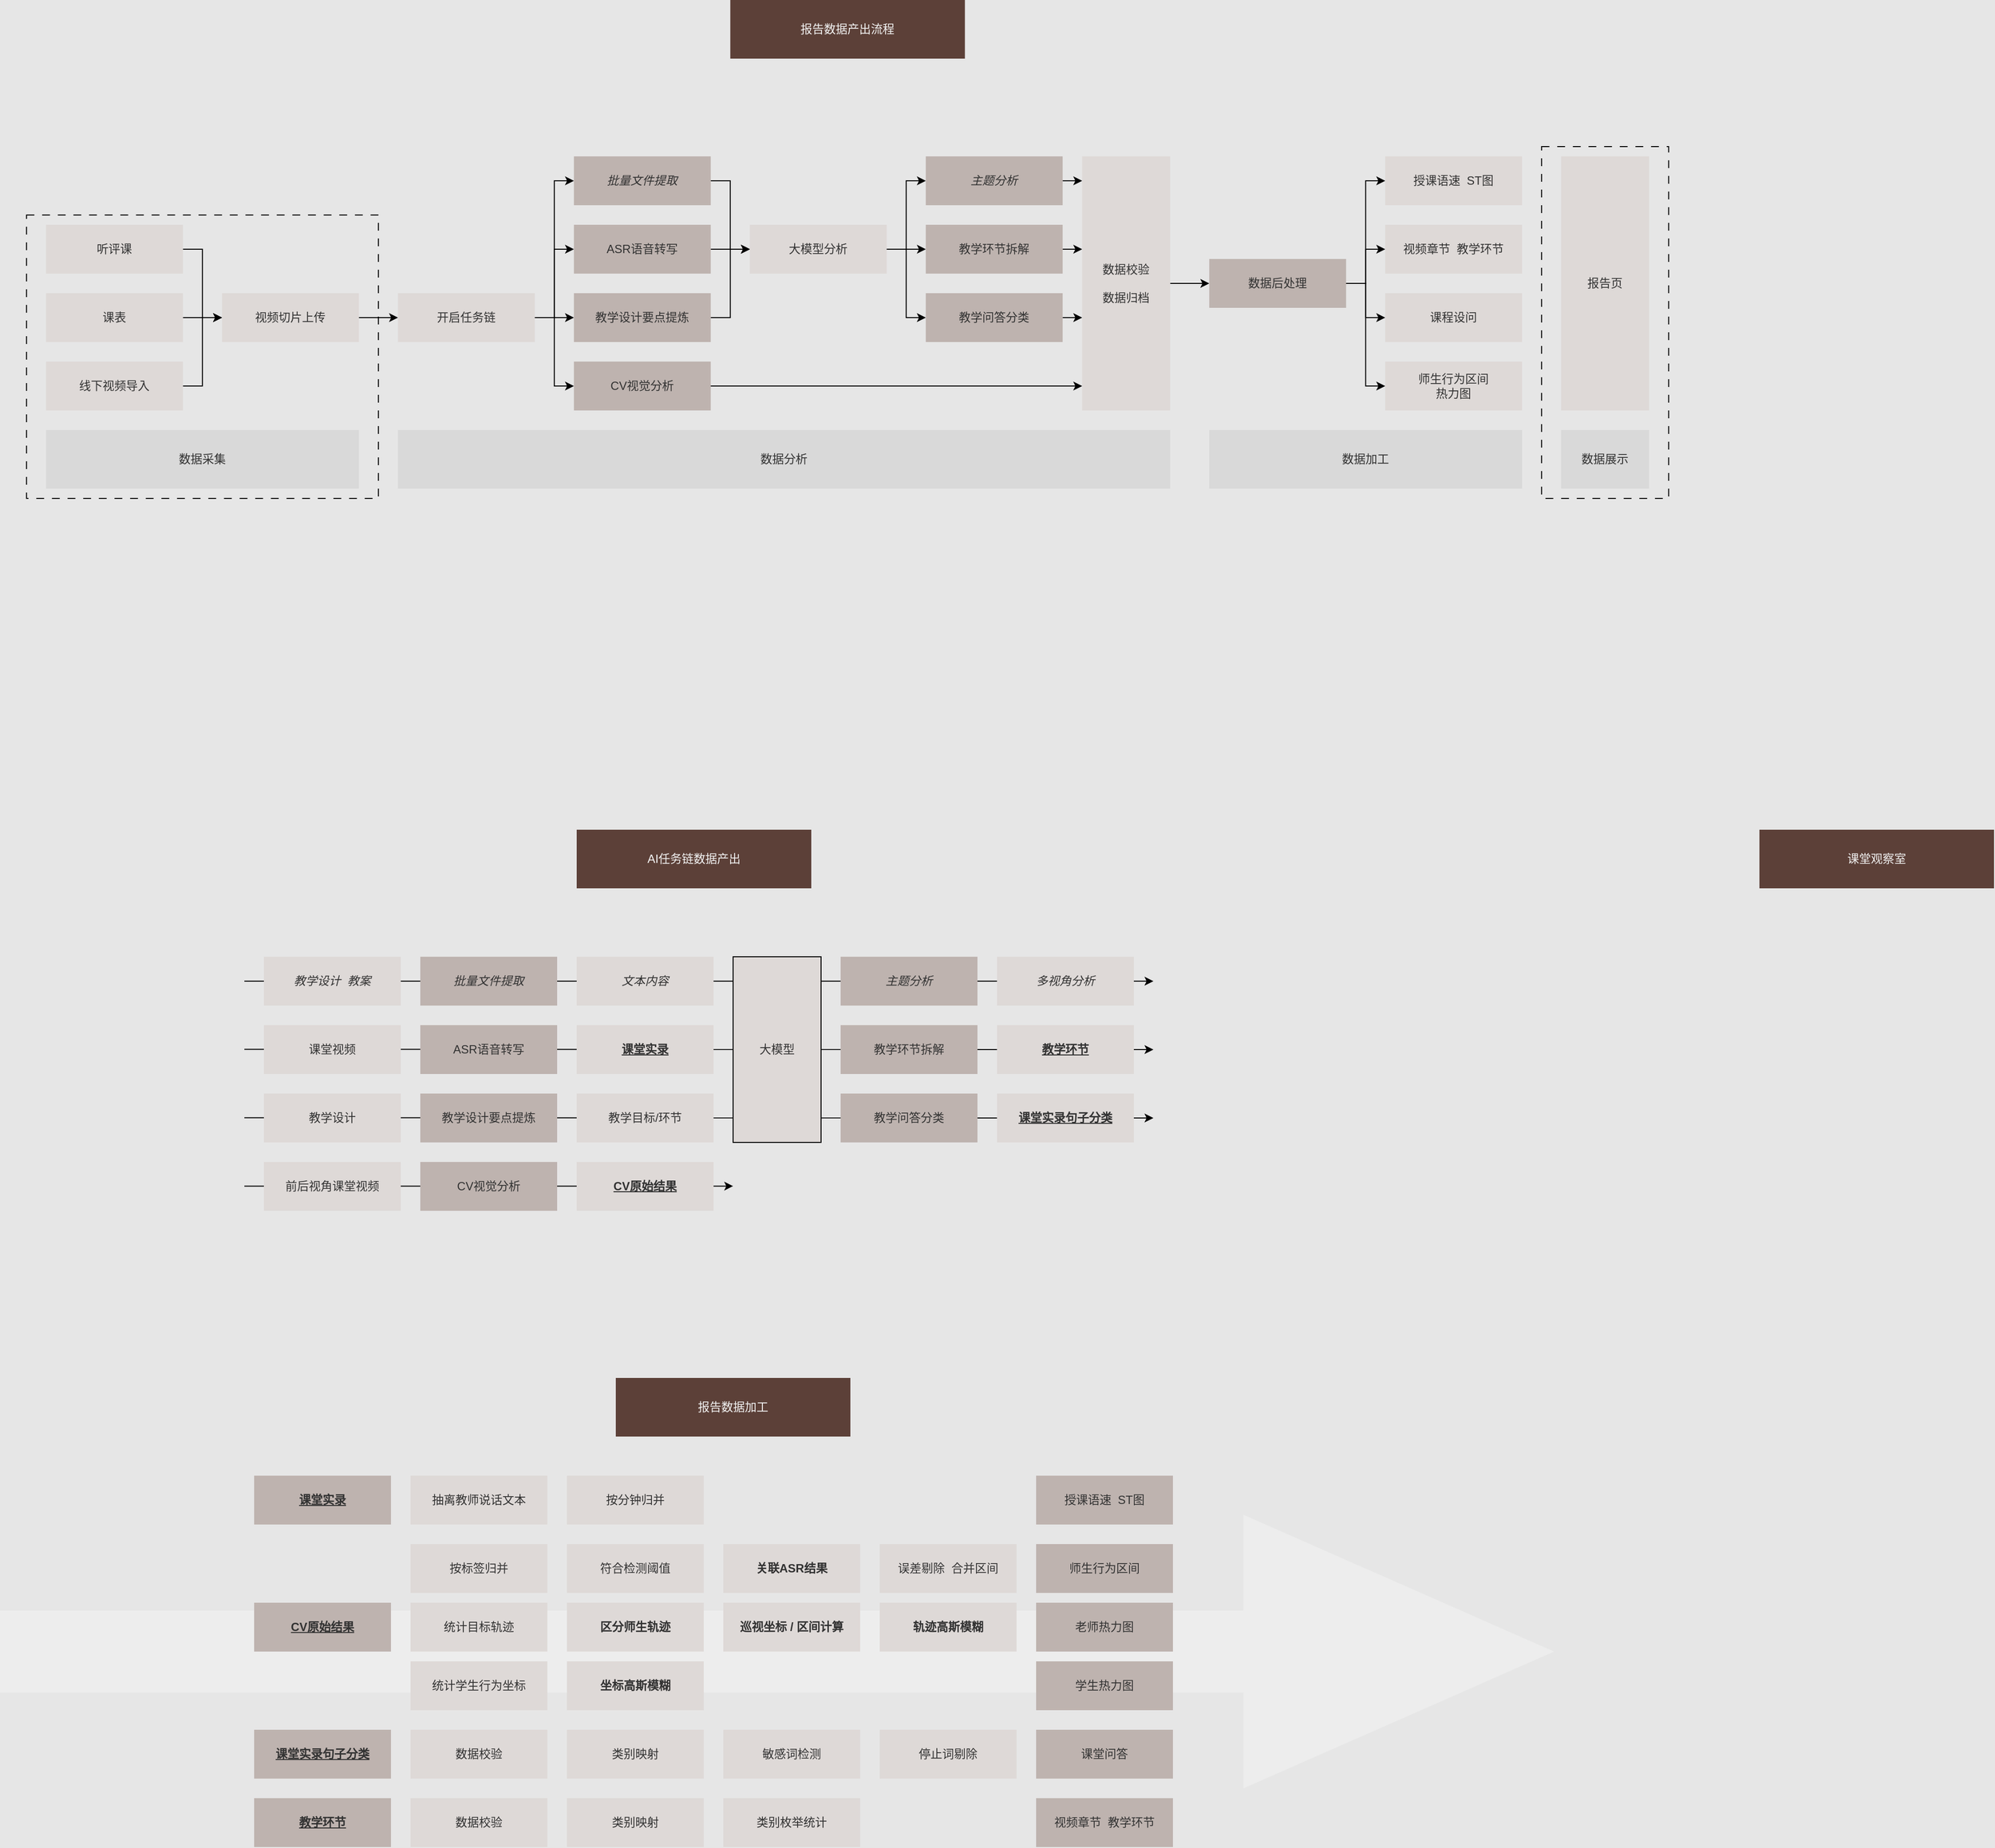 <mxfile version="26.0.6">
  <diagram name="第 1 页" id="ebeUFto6fMN5XXxg8IfA">
    <mxGraphModel dx="1884" dy="1758" grid="0" gridSize="10" guides="1" tooltips="1" connect="1" arrows="1" fold="1" page="0" pageScale="1" pageWidth="827" pageHeight="1169" background="#E6E6E6" math="0" shadow="0">
      <root>
        <mxCell id="0" />
        <mxCell id="1" parent="0" />
        <mxCell id="XC2Z82CuPK0ErsjAf5O9-196" value="" style="shape=singleArrow;whiteSpace=wrap;html=1;strokeColor=none;fillColor=#F2F2F2;opacity=60;" parent="1" vertex="1">
          <mxGeometry x="70" y="1480" width="1590" height="280" as="geometry" />
        </mxCell>
        <mxCell id="XC2Z82CuPK0ErsjAf5O9-141" value="" style="endArrow=classic;html=1;rounded=0;" parent="1" edge="1">
          <mxGeometry width="50" height="50" relative="1" as="geometry">
            <mxPoint x="320" y="1073.7" as="sourcePoint" />
            <mxPoint x="1250" y="1074" as="targetPoint" />
          </mxGeometry>
        </mxCell>
        <mxCell id="XC2Z82CuPK0ErsjAf5O9-140" value="" style="endArrow=classic;html=1;rounded=0;" parent="1" edge="1">
          <mxGeometry width="50" height="50" relative="1" as="geometry">
            <mxPoint x="320" y="1003.7" as="sourcePoint" />
            <mxPoint x="1250" y="1004" as="targetPoint" />
          </mxGeometry>
        </mxCell>
        <mxCell id="XC2Z82CuPK0ErsjAf5O9-142" value="" style="endArrow=classic;html=1;rounded=0;" parent="1" edge="1">
          <mxGeometry width="50" height="50" relative="1" as="geometry">
            <mxPoint x="320" y="1143.7" as="sourcePoint" />
            <mxPoint x="820" y="1143.7" as="targetPoint" />
          </mxGeometry>
        </mxCell>
        <mxCell id="XC2Z82CuPK0ErsjAf5O9-138" value="" style="endArrow=classic;html=1;rounded=0;strokeColor=default;startSize=6;" parent="1" edge="1">
          <mxGeometry width="50" height="50" relative="1" as="geometry">
            <mxPoint x="320" y="934" as="sourcePoint" />
            <mxPoint x="1250" y="934" as="targetPoint" />
          </mxGeometry>
        </mxCell>
        <mxCell id="XC2Z82CuPK0ErsjAf5O9-12" value="" style="whiteSpace=wrap;html=1;fillColor=none;dashed=1;dashPattern=8 8;" parent="1" vertex="1">
          <mxGeometry x="97.14" y="150" width="360" height="290" as="geometry" />
        </mxCell>
        <mxCell id="XC2Z82CuPK0ErsjAf5O9-2" value="报告数据产出流程" style="rounded=0;whiteSpace=wrap;html=1;fillColor=#5C4038;gradientColor=none;fontColor=#F2F2F2;strokeColor=none;" parent="1" vertex="1">
          <mxGeometry x="817.15" y="-70" width="240" height="60" as="geometry" />
        </mxCell>
        <mxCell id="XC2Z82CuPK0ErsjAf5O9-3" value="数据采集" style="whiteSpace=wrap;html=1;strokeColor=none;fillColor=#D9D9D9;fontColor=#323232;" parent="1" vertex="1">
          <mxGeometry x="117.14" y="370" width="320" height="60" as="geometry" />
        </mxCell>
        <mxCell id="XC2Z82CuPK0ErsjAf5O9-9" style="edgeStyle=orthogonalEdgeStyle;rounded=0;orthogonalLoop=1;jettySize=auto;html=1;entryX=0;entryY=0.5;entryDx=0;entryDy=0;" parent="1" source="XC2Z82CuPK0ErsjAf5O9-4" target="XC2Z82CuPK0ErsjAf5O9-8" edge="1">
          <mxGeometry relative="1" as="geometry" />
        </mxCell>
        <mxCell id="XC2Z82CuPK0ErsjAf5O9-4" value="听评课" style="whiteSpace=wrap;html=1;strokeColor=none;fillColor=#DED9D7;fontColor=#323232;" parent="1" vertex="1">
          <mxGeometry x="117.14" y="160" width="140" height="50" as="geometry" />
        </mxCell>
        <mxCell id="XC2Z82CuPK0ErsjAf5O9-5" value="CV视觉分析" style="whiteSpace=wrap;html=1;strokeColor=none;fillColor=#BEB3AF;fontColor=#323232;" parent="1" vertex="1">
          <mxGeometry x="657.14" y="300" width="140" height="50" as="geometry" />
        </mxCell>
        <mxCell id="XC2Z82CuPK0ErsjAf5O9-10" style="edgeStyle=orthogonalEdgeStyle;rounded=0;orthogonalLoop=1;jettySize=auto;html=1;entryX=0;entryY=0.5;entryDx=0;entryDy=0;" parent="1" source="XC2Z82CuPK0ErsjAf5O9-6" target="XC2Z82CuPK0ErsjAf5O9-8" edge="1">
          <mxGeometry relative="1" as="geometry" />
        </mxCell>
        <mxCell id="XC2Z82CuPK0ErsjAf5O9-6" value="课表" style="whiteSpace=wrap;html=1;strokeColor=none;fillColor=#DED9D7;fontColor=#323232;" parent="1" vertex="1">
          <mxGeometry x="117.14" y="230" width="140" height="50" as="geometry" />
        </mxCell>
        <mxCell id="XC2Z82CuPK0ErsjAf5O9-11" style="edgeStyle=orthogonalEdgeStyle;rounded=0;orthogonalLoop=1;jettySize=auto;html=1;entryX=0;entryY=0.5;entryDx=0;entryDy=0;" parent="1" source="XC2Z82CuPK0ErsjAf5O9-7" target="XC2Z82CuPK0ErsjAf5O9-8" edge="1">
          <mxGeometry relative="1" as="geometry" />
        </mxCell>
        <mxCell id="XC2Z82CuPK0ErsjAf5O9-7" value="线下视频导入" style="whiteSpace=wrap;html=1;strokeColor=none;fillColor=#DED9D7;fontColor=#323232;" parent="1" vertex="1">
          <mxGeometry x="117.14" y="300" width="140" height="50" as="geometry" />
        </mxCell>
        <mxCell id="XC2Z82CuPK0ErsjAf5O9-18" style="edgeStyle=orthogonalEdgeStyle;rounded=0;orthogonalLoop=1;jettySize=auto;html=1;entryX=0;entryY=0.5;entryDx=0;entryDy=0;" parent="1" source="XC2Z82CuPK0ErsjAf5O9-8" target="XC2Z82CuPK0ErsjAf5O9-14" edge="1">
          <mxGeometry relative="1" as="geometry" />
        </mxCell>
        <mxCell id="XC2Z82CuPK0ErsjAf5O9-8" value="视频切片上传" style="whiteSpace=wrap;html=1;strokeColor=none;fillColor=#DED9D7;fontColor=#323232;" parent="1" vertex="1">
          <mxGeometry x="297.14" y="230" width="140" height="50" as="geometry" />
        </mxCell>
        <mxCell id="XC2Z82CuPK0ErsjAf5O9-13" value="数据分析" style="whiteSpace=wrap;html=1;strokeColor=none;fillColor=#D9D9D9;fontColor=#323232;" parent="1" vertex="1">
          <mxGeometry x="477.14" y="370" width="790" height="60" as="geometry" />
        </mxCell>
        <mxCell id="XC2Z82CuPK0ErsjAf5O9-19" style="edgeStyle=orthogonalEdgeStyle;rounded=0;orthogonalLoop=1;jettySize=auto;html=1;entryX=0;entryY=0.5;entryDx=0;entryDy=0;" parent="1" source="XC2Z82CuPK0ErsjAf5O9-14" target="XC2Z82CuPK0ErsjAf5O9-16" edge="1">
          <mxGeometry relative="1" as="geometry" />
        </mxCell>
        <mxCell id="XC2Z82CuPK0ErsjAf5O9-20" style="edgeStyle=orthogonalEdgeStyle;rounded=0;orthogonalLoop=1;jettySize=auto;html=1;entryX=0;entryY=0.5;entryDx=0;entryDy=0;" parent="1" source="XC2Z82CuPK0ErsjAf5O9-14" target="XC2Z82CuPK0ErsjAf5O9-15" edge="1">
          <mxGeometry relative="1" as="geometry" />
        </mxCell>
        <mxCell id="XC2Z82CuPK0ErsjAf5O9-21" style="edgeStyle=orthogonalEdgeStyle;rounded=0;orthogonalLoop=1;jettySize=auto;html=1;entryX=0;entryY=0.5;entryDx=0;entryDy=0;" parent="1" source="XC2Z82CuPK0ErsjAf5O9-14" target="XC2Z82CuPK0ErsjAf5O9-5" edge="1">
          <mxGeometry relative="1" as="geometry" />
        </mxCell>
        <mxCell id="XC2Z82CuPK0ErsjAf5O9-22" style="edgeStyle=orthogonalEdgeStyle;rounded=0;orthogonalLoop=1;jettySize=auto;html=1;entryX=0;entryY=0.5;entryDx=0;entryDy=0;" parent="1" source="XC2Z82CuPK0ErsjAf5O9-14" target="XC2Z82CuPK0ErsjAf5O9-17" edge="1">
          <mxGeometry relative="1" as="geometry" />
        </mxCell>
        <mxCell id="XC2Z82CuPK0ErsjAf5O9-14" value="开启任务链" style="whiteSpace=wrap;html=1;strokeColor=none;fillColor=#DED9D7;fontColor=#323232;" parent="1" vertex="1">
          <mxGeometry x="477.14" y="230" width="140" height="50" as="geometry" />
        </mxCell>
        <mxCell id="XC2Z82CuPK0ErsjAf5O9-37" style="edgeStyle=orthogonalEdgeStyle;rounded=0;orthogonalLoop=1;jettySize=auto;html=1;" parent="1" source="XC2Z82CuPK0ErsjAf5O9-15" target="XC2Z82CuPK0ErsjAf5O9-29" edge="1">
          <mxGeometry relative="1" as="geometry">
            <Array as="points">
              <mxPoint x="817.14" y="255" />
              <mxPoint x="817.14" y="185" />
            </Array>
          </mxGeometry>
        </mxCell>
        <mxCell id="XC2Z82CuPK0ErsjAf5O9-15" value="教学设计要点提炼" style="whiteSpace=wrap;html=1;strokeColor=none;fillColor=#BEB3AF;fontColor=#323232;" parent="1" vertex="1">
          <mxGeometry x="657.14" y="230" width="140" height="50" as="geometry" />
        </mxCell>
        <mxCell id="XC2Z82CuPK0ErsjAf5O9-32" style="edgeStyle=orthogonalEdgeStyle;rounded=0;orthogonalLoop=1;jettySize=auto;html=1;" parent="1" source="XC2Z82CuPK0ErsjAf5O9-16" target="XC2Z82CuPK0ErsjAf5O9-29" edge="1">
          <mxGeometry relative="1" as="geometry" />
        </mxCell>
        <mxCell id="XC2Z82CuPK0ErsjAf5O9-16" value="ASR语音转写" style="whiteSpace=wrap;html=1;strokeColor=none;fillColor=#BEB3AF;fontColor=#323232;" parent="1" vertex="1">
          <mxGeometry x="657.14" y="160" width="140" height="50" as="geometry" />
        </mxCell>
        <mxCell id="XC2Z82CuPK0ErsjAf5O9-30" style="edgeStyle=orthogonalEdgeStyle;rounded=0;orthogonalLoop=1;jettySize=auto;html=1;entryX=0;entryY=0.5;entryDx=0;entryDy=0;" parent="1" source="XC2Z82CuPK0ErsjAf5O9-17" target="XC2Z82CuPK0ErsjAf5O9-29" edge="1">
          <mxGeometry relative="1" as="geometry" />
        </mxCell>
        <mxCell id="XC2Z82CuPK0ErsjAf5O9-17" value="批量文件提取" style="whiteSpace=wrap;html=1;strokeColor=none;fillColor=#BEB3AF;fontColor=#323232;fontStyle=2" parent="1" vertex="1">
          <mxGeometry x="657.14" y="90" width="140" height="50" as="geometry" />
        </mxCell>
        <mxCell id="XC2Z82CuPK0ErsjAf5O9-38" style="edgeStyle=orthogonalEdgeStyle;rounded=0;orthogonalLoop=1;jettySize=auto;html=1;entryX=0;entryY=0.5;entryDx=0;entryDy=0;" parent="1" source="XC2Z82CuPK0ErsjAf5O9-29" target="XC2Z82CuPK0ErsjAf5O9-36" edge="1">
          <mxGeometry relative="1" as="geometry" />
        </mxCell>
        <mxCell id="XC2Z82CuPK0ErsjAf5O9-39" style="edgeStyle=orthogonalEdgeStyle;rounded=0;orthogonalLoop=1;jettySize=auto;html=1;" parent="1" source="XC2Z82CuPK0ErsjAf5O9-29" target="XC2Z82CuPK0ErsjAf5O9-35" edge="1">
          <mxGeometry relative="1" as="geometry" />
        </mxCell>
        <mxCell id="XC2Z82CuPK0ErsjAf5O9-40" style="edgeStyle=orthogonalEdgeStyle;rounded=0;orthogonalLoop=1;jettySize=auto;html=1;entryX=0;entryY=0.5;entryDx=0;entryDy=0;" parent="1" source="XC2Z82CuPK0ErsjAf5O9-29" target="XC2Z82CuPK0ErsjAf5O9-34" edge="1">
          <mxGeometry relative="1" as="geometry" />
        </mxCell>
        <mxCell id="XC2Z82CuPK0ErsjAf5O9-29" value="大模型分析" style="whiteSpace=wrap;html=1;strokeColor=none;fillColor=#DED9D7;fontColor=#323232;" parent="1" vertex="1">
          <mxGeometry x="837.14" y="160" width="140" height="50" as="geometry" />
        </mxCell>
        <mxCell id="XC2Z82CuPK0ErsjAf5O9-44" style="edgeStyle=orthogonalEdgeStyle;rounded=0;orthogonalLoop=1;jettySize=auto;html=1;" parent="1" source="XC2Z82CuPK0ErsjAf5O9-34" target="XC2Z82CuPK0ErsjAf5O9-41" edge="1">
          <mxGeometry relative="1" as="geometry">
            <Array as="points">
              <mxPoint x="1187.14" y="255" />
              <mxPoint x="1187.14" y="255" />
            </Array>
          </mxGeometry>
        </mxCell>
        <mxCell id="XC2Z82CuPK0ErsjAf5O9-34" value="教学问答分类" style="whiteSpace=wrap;html=1;strokeColor=none;fillColor=#BEB3AF;fontColor=#323232;" parent="1" vertex="1">
          <mxGeometry x="1017.14" y="230" width="140" height="50" as="geometry" />
        </mxCell>
        <mxCell id="XC2Z82CuPK0ErsjAf5O9-45" style="edgeStyle=orthogonalEdgeStyle;rounded=0;orthogonalLoop=1;jettySize=auto;html=1;" parent="1" source="XC2Z82CuPK0ErsjAf5O9-35" target="XC2Z82CuPK0ErsjAf5O9-41" edge="1">
          <mxGeometry relative="1" as="geometry">
            <Array as="points">
              <mxPoint x="1187.14" y="185" />
              <mxPoint x="1187.14" y="185" />
            </Array>
          </mxGeometry>
        </mxCell>
        <mxCell id="XC2Z82CuPK0ErsjAf5O9-35" value="教学环节拆解" style="whiteSpace=wrap;html=1;strokeColor=none;fillColor=#BEB3AF;fontColor=#323232;" parent="1" vertex="1">
          <mxGeometry x="1017.14" y="160" width="140" height="50" as="geometry" />
        </mxCell>
        <mxCell id="XC2Z82CuPK0ErsjAf5O9-46" style="edgeStyle=orthogonalEdgeStyle;rounded=0;orthogonalLoop=1;jettySize=auto;html=1;" parent="1" source="XC2Z82CuPK0ErsjAf5O9-36" target="XC2Z82CuPK0ErsjAf5O9-41" edge="1">
          <mxGeometry relative="1" as="geometry">
            <Array as="points">
              <mxPoint x="1187.14" y="115" />
              <mxPoint x="1187.14" y="115" />
            </Array>
          </mxGeometry>
        </mxCell>
        <mxCell id="XC2Z82CuPK0ErsjAf5O9-36" value="主题分析" style="whiteSpace=wrap;html=1;strokeColor=none;fillColor=#BEB3AF;fontColor=#323232;fontStyle=2" parent="1" vertex="1">
          <mxGeometry x="1017.14" y="90" width="140" height="50" as="geometry" />
        </mxCell>
        <mxCell id="XC2Z82CuPK0ErsjAf5O9-59" style="edgeStyle=orthogonalEdgeStyle;rounded=0;orthogonalLoop=1;jettySize=auto;html=1;" parent="1" source="XC2Z82CuPK0ErsjAf5O9-41" target="XC2Z82CuPK0ErsjAf5O9-58" edge="1">
          <mxGeometry relative="1" as="geometry" />
        </mxCell>
        <mxCell id="XC2Z82CuPK0ErsjAf5O9-41" value="&lt;div&gt;数据校验&lt;/div&gt;&lt;div&gt;&lt;br&gt;&lt;/div&gt;&lt;div&gt;数据归档&lt;/div&gt;" style="whiteSpace=wrap;html=1;strokeColor=none;fillColor=#DED9D7;fontColor=#323232;" parent="1" vertex="1">
          <mxGeometry x="1177.14" y="90" width="90" height="260" as="geometry" />
        </mxCell>
        <mxCell id="XC2Z82CuPK0ErsjAf5O9-43" style="edgeStyle=orthogonalEdgeStyle;rounded=0;orthogonalLoop=1;jettySize=auto;html=1;" parent="1" source="XC2Z82CuPK0ErsjAf5O9-5" target="XC2Z82CuPK0ErsjAf5O9-41" edge="1">
          <mxGeometry relative="1" as="geometry">
            <Array as="points">
              <mxPoint x="1127.14" y="325" />
              <mxPoint x="1127.14" y="325" />
            </Array>
          </mxGeometry>
        </mxCell>
        <mxCell id="XC2Z82CuPK0ErsjAf5O9-47" value="数据加工" style="whiteSpace=wrap;html=1;strokeColor=none;fillColor=#D9D9D9;fontColor=#323232;" parent="1" vertex="1">
          <mxGeometry x="1307.14" y="370" width="320" height="60" as="geometry" />
        </mxCell>
        <mxCell id="XC2Z82CuPK0ErsjAf5O9-53" value="授课语速&amp;nbsp; ST图" style="whiteSpace=wrap;html=1;strokeColor=none;fillColor=#DED9D7;fontColor=#323232;" parent="1" vertex="1">
          <mxGeometry x="1487.14" y="90" width="140" height="50" as="geometry" />
        </mxCell>
        <mxCell id="XC2Z82CuPK0ErsjAf5O9-54" value="&lt;div&gt;师生行为区间&lt;/div&gt;&lt;div&gt;热力图&lt;br&gt;&lt;/div&gt;" style="whiteSpace=wrap;html=1;strokeColor=none;fillColor=#DED9D7;fontColor=#323232;" parent="1" vertex="1">
          <mxGeometry x="1487.14" y="300" width="140" height="50" as="geometry" />
        </mxCell>
        <mxCell id="XC2Z82CuPK0ErsjAf5O9-55" value="课程设问" style="whiteSpace=wrap;html=1;strokeColor=none;fillColor=#DED9D7;fontColor=#323232;" parent="1" vertex="1">
          <mxGeometry x="1487.14" y="230" width="140" height="50" as="geometry" />
        </mxCell>
        <mxCell id="XC2Z82CuPK0ErsjAf5O9-56" value="视频章节&amp;nbsp; 教学环节" style="whiteSpace=wrap;html=1;strokeColor=none;fillColor=#DED9D7;fontColor=#323232;" parent="1" vertex="1">
          <mxGeometry x="1487.14" y="160" width="140" height="50" as="geometry" />
        </mxCell>
        <mxCell id="XC2Z82CuPK0ErsjAf5O9-60" style="edgeStyle=orthogonalEdgeStyle;rounded=0;orthogonalLoop=1;jettySize=auto;html=1;" parent="1" source="XC2Z82CuPK0ErsjAf5O9-58" target="XC2Z82CuPK0ErsjAf5O9-53" edge="1">
          <mxGeometry relative="1" as="geometry">
            <Array as="points">
              <mxPoint x="1467.14" y="220" />
              <mxPoint x="1467.14" y="115" />
            </Array>
          </mxGeometry>
        </mxCell>
        <mxCell id="XC2Z82CuPK0ErsjAf5O9-61" style="edgeStyle=orthogonalEdgeStyle;rounded=0;orthogonalLoop=1;jettySize=auto;html=1;" parent="1" source="XC2Z82CuPK0ErsjAf5O9-58" target="XC2Z82CuPK0ErsjAf5O9-56" edge="1">
          <mxGeometry relative="1" as="geometry" />
        </mxCell>
        <mxCell id="XC2Z82CuPK0ErsjAf5O9-62" style="edgeStyle=orthogonalEdgeStyle;rounded=0;orthogonalLoop=1;jettySize=auto;html=1;" parent="1" source="XC2Z82CuPK0ErsjAf5O9-58" target="XC2Z82CuPK0ErsjAf5O9-55" edge="1">
          <mxGeometry relative="1" as="geometry" />
        </mxCell>
        <mxCell id="XC2Z82CuPK0ErsjAf5O9-63" style="edgeStyle=orthogonalEdgeStyle;rounded=0;orthogonalLoop=1;jettySize=auto;html=1;" parent="1" source="XC2Z82CuPK0ErsjAf5O9-58" target="XC2Z82CuPK0ErsjAf5O9-54" edge="1">
          <mxGeometry relative="1" as="geometry">
            <Array as="points">
              <mxPoint x="1467.14" y="220" />
              <mxPoint x="1467.14" y="325" />
            </Array>
          </mxGeometry>
        </mxCell>
        <mxCell id="XC2Z82CuPK0ErsjAf5O9-58" value="数据后处理" style="whiteSpace=wrap;html=1;strokeColor=none;fillColor=#BEB3AF;fontColor=#323232;" parent="1" vertex="1">
          <mxGeometry x="1307.14" y="195" width="140" height="50" as="geometry" />
        </mxCell>
        <mxCell id="XC2Z82CuPK0ErsjAf5O9-64" value="数据展示" style="whiteSpace=wrap;html=1;strokeColor=none;fillColor=#D9D9D9;fontColor=#323232;" parent="1" vertex="1">
          <mxGeometry x="1667.14" y="370" width="90" height="60" as="geometry" />
        </mxCell>
        <mxCell id="XC2Z82CuPK0ErsjAf5O9-65" value="报告页" style="whiteSpace=wrap;html=1;strokeColor=none;fillColor=#DED9D7;fontColor=#323232;" parent="1" vertex="1">
          <mxGeometry x="1667.14" y="90" width="90" height="260" as="geometry" />
        </mxCell>
        <mxCell id="XC2Z82CuPK0ErsjAf5O9-66" value="" style="whiteSpace=wrap;html=1;fillColor=none;dashed=1;dashPattern=8 8;" parent="1" vertex="1">
          <mxGeometry x="1647.14" y="80" width="130" height="360" as="geometry" />
        </mxCell>
        <mxCell id="XC2Z82CuPK0ErsjAf5O9-67" value="AI任务链数据产出" style="rounded=0;whiteSpace=wrap;html=1;fillColor=#5C4038;gradientColor=none;fontColor=#F2F2F2;strokeColor=none;" parent="1" vertex="1">
          <mxGeometry x="660" y="779" width="240" height="60" as="geometry" />
        </mxCell>
        <mxCell id="XC2Z82CuPK0ErsjAf5O9-70" value="教学设计&amp;nbsp; 教案" style="whiteSpace=wrap;html=1;strokeColor=none;fillColor=#DED9D7;fontColor=#323232;fontStyle=2" parent="1" vertex="1">
          <mxGeometry x="340" y="909" width="140" height="50" as="geometry" />
        </mxCell>
        <mxCell id="XC2Z82CuPK0ErsjAf5O9-71" value="批量文件提取" style="whiteSpace=wrap;html=1;strokeColor=none;fillColor=#BEB3AF;fontColor=#323232;fontStyle=2" parent="1" vertex="1">
          <mxGeometry x="500" y="909" width="140" height="50" as="geometry" />
        </mxCell>
        <mxCell id="XC2Z82CuPK0ErsjAf5O9-72" value="文本内容" style="whiteSpace=wrap;html=1;strokeColor=none;fillColor=#DED9D7;fontColor=#323232;fontStyle=2" parent="1" vertex="1">
          <mxGeometry x="660" y="909" width="140" height="50" as="geometry" />
        </mxCell>
        <mxCell id="XC2Z82CuPK0ErsjAf5O9-97" value="课堂视频" style="whiteSpace=wrap;html=1;strokeColor=none;fillColor=#DED9D7;fontColor=#323232;" parent="1" vertex="1">
          <mxGeometry x="340" y="979" width="140" height="50" as="geometry" />
        </mxCell>
        <mxCell id="XC2Z82CuPK0ErsjAf5O9-99" value="ASR语音转写" style="whiteSpace=wrap;html=1;strokeColor=none;fillColor=#BEB3AF;fontColor=#323232;" parent="1" vertex="1">
          <mxGeometry x="500" y="979" width="140" height="50" as="geometry" />
        </mxCell>
        <mxCell id="XC2Z82CuPK0ErsjAf5O9-100" value="课堂实录" style="whiteSpace=wrap;html=1;strokeColor=none;fillColor=#DED9D7;fontColor=#323232;fontStyle=5" parent="1" vertex="1">
          <mxGeometry x="660" y="979" width="140" height="50" as="geometry" />
        </mxCell>
        <mxCell id="XC2Z82CuPK0ErsjAf5O9-102" value="教学设计" style="whiteSpace=wrap;html=1;strokeColor=none;fillColor=#DED9D7;fontColor=#323232;" parent="1" vertex="1">
          <mxGeometry x="340" y="1049" width="140" height="50" as="geometry" />
        </mxCell>
        <mxCell id="XC2Z82CuPK0ErsjAf5O9-104" value="教学设计要点提炼" style="whiteSpace=wrap;html=1;strokeColor=none;fillColor=#BEB3AF;fontColor=#323232;" parent="1" vertex="1">
          <mxGeometry x="500" y="1049" width="140" height="50" as="geometry" />
        </mxCell>
        <mxCell id="XC2Z82CuPK0ErsjAf5O9-105" value="教学目标/环节" style="whiteSpace=wrap;html=1;strokeColor=none;fillColor=#DED9D7;fontColor=#323232;" parent="1" vertex="1">
          <mxGeometry x="660" y="1049" width="140" height="50" as="geometry" />
        </mxCell>
        <mxCell id="XC2Z82CuPK0ErsjAf5O9-107" value="前后视角课堂视频" style="whiteSpace=wrap;html=1;strokeColor=none;fillColor=#DED9D7;fontColor=#323232;" parent="1" vertex="1">
          <mxGeometry x="340" y="1119" width="140" height="50" as="geometry" />
        </mxCell>
        <mxCell id="XC2Z82CuPK0ErsjAf5O9-109" value="CV视觉分析" style="whiteSpace=wrap;html=1;strokeColor=none;fillColor=#BEB3AF;fontColor=#323232;" parent="1" vertex="1">
          <mxGeometry x="500" y="1119" width="140" height="50" as="geometry" />
        </mxCell>
        <mxCell id="XC2Z82CuPK0ErsjAf5O9-110" value="CV原始结果" style="whiteSpace=wrap;html=1;strokeColor=none;fillColor=#DED9D7;fontColor=#323232;fontStyle=5" parent="1" vertex="1">
          <mxGeometry x="660" y="1119" width="140" height="50" as="geometry" />
        </mxCell>
        <mxCell id="XC2Z82CuPK0ErsjAf5O9-113" value="大模型" style="whiteSpace=wrap;html=1;strokeColor=default;fillColor=#DED9D7;fontColor=#323232;" parent="1" vertex="1">
          <mxGeometry x="820" y="909" width="90" height="190" as="geometry" />
        </mxCell>
        <mxCell id="XC2Z82CuPK0ErsjAf5O9-114" value="主题分析" style="whiteSpace=wrap;html=1;strokeColor=none;fillColor=#BEB3AF;fontColor=#323232;fontStyle=2" parent="1" vertex="1">
          <mxGeometry x="930" y="909" width="140" height="50" as="geometry" />
        </mxCell>
        <mxCell id="XC2Z82CuPK0ErsjAf5O9-115" value="教学环节拆解" style="whiteSpace=wrap;html=1;strokeColor=none;fillColor=#BEB3AF;fontColor=#323232;" parent="1" vertex="1">
          <mxGeometry x="930" y="979" width="140" height="50" as="geometry" />
        </mxCell>
        <mxCell id="XC2Z82CuPK0ErsjAf5O9-116" value="教学问答分类" style="whiteSpace=wrap;html=1;strokeColor=none;fillColor=#BEB3AF;fontColor=#323232;" parent="1" vertex="1">
          <mxGeometry x="930" y="1049" width="140" height="50" as="geometry" />
        </mxCell>
        <mxCell id="XC2Z82CuPK0ErsjAf5O9-125" value="课堂实录句子分类" style="whiteSpace=wrap;html=1;strokeColor=none;fillColor=#DED9D7;fontColor=#323232;fontStyle=5" parent="1" vertex="1">
          <mxGeometry x="1090" y="1049" width="140" height="50" as="geometry" />
        </mxCell>
        <mxCell id="XC2Z82CuPK0ErsjAf5O9-126" value="教学环节" style="whiteSpace=wrap;html=1;strokeColor=none;fillColor=#DED9D7;fontColor=#323232;fontStyle=5" parent="1" vertex="1">
          <mxGeometry x="1090" y="979" width="140" height="50" as="geometry" />
        </mxCell>
        <mxCell id="XC2Z82CuPK0ErsjAf5O9-127" value="多视角分析" style="whiteSpace=wrap;html=1;strokeColor=none;fillColor=#DED9D7;fontColor=#323232;fontStyle=2" parent="1" vertex="1">
          <mxGeometry x="1090" y="909" width="140" height="50" as="geometry" />
        </mxCell>
        <mxCell id="XC2Z82CuPK0ErsjAf5O9-149" value="报告数据加工" style="rounded=0;whiteSpace=wrap;html=1;fillColor=#5C4038;gradientColor=none;fontColor=#F2F2F2;strokeColor=none;" parent="1" vertex="1">
          <mxGeometry x="700" y="1340" width="240" height="60" as="geometry" />
        </mxCell>
        <mxCell id="XC2Z82CuPK0ErsjAf5O9-150" value="课堂实录" style="whiteSpace=wrap;html=1;strokeColor=none;fillColor=#BEB3AF;fontColor=#323232;fontStyle=5" parent="1" vertex="1">
          <mxGeometry x="330" y="1440" width="140" height="50" as="geometry" />
        </mxCell>
        <mxCell id="XC2Z82CuPK0ErsjAf5O9-151" value="CV原始结果" style="whiteSpace=wrap;html=1;strokeColor=none;fillColor=#BEB3AF;fontColor=#323232;fontStyle=5" parent="1" vertex="1">
          <mxGeometry x="330" y="1570" width="140" height="50" as="geometry" />
        </mxCell>
        <mxCell id="XC2Z82CuPK0ErsjAf5O9-152" value="课堂实录句子分类" style="whiteSpace=wrap;html=1;strokeColor=none;fillColor=#BEB3AF;fontColor=#323232;fontStyle=5" parent="1" vertex="1">
          <mxGeometry x="330" y="1700" width="140" height="50" as="geometry" />
        </mxCell>
        <mxCell id="XC2Z82CuPK0ErsjAf5O9-153" value="教学环节" style="whiteSpace=wrap;html=1;strokeColor=none;fillColor=#BEB3AF;fontColor=#323232;fontStyle=5" parent="1" vertex="1">
          <mxGeometry x="330" y="1770" width="140" height="50" as="geometry" />
        </mxCell>
        <mxCell id="XC2Z82CuPK0ErsjAf5O9-154" value="授课语速&amp;nbsp; ST图" style="whiteSpace=wrap;html=1;strokeColor=none;fillColor=#BEB3AF;fontColor=#323232;" parent="1" vertex="1">
          <mxGeometry x="1130" y="1440" width="140" height="50" as="geometry" />
        </mxCell>
        <mxCell id="XC2Z82CuPK0ErsjAf5O9-155" value="师生行为区间" style="whiteSpace=wrap;html=1;strokeColor=none;fillColor=#BEB3AF;fontColor=#323232;" parent="1" vertex="1">
          <mxGeometry x="1130" y="1510" width="140" height="50" as="geometry" />
        </mxCell>
        <mxCell id="XC2Z82CuPK0ErsjAf5O9-156" value="学生热力图" style="whiteSpace=wrap;html=1;strokeColor=none;fillColor=#BEB3AF;fontColor=#323232;" parent="1" vertex="1">
          <mxGeometry x="1130" y="1630" width="140" height="50" as="geometry" />
        </mxCell>
        <mxCell id="XC2Z82CuPK0ErsjAf5O9-158" value="视频章节&amp;nbsp; 教学环节" style="whiteSpace=wrap;html=1;strokeColor=none;fillColor=#BEB3AF;fontColor=#323232;" parent="1" vertex="1">
          <mxGeometry x="1130" y="1770" width="140" height="50" as="geometry" />
        </mxCell>
        <mxCell id="XC2Z82CuPK0ErsjAf5O9-160" value="抽离教师说话文本" style="whiteSpace=wrap;html=1;strokeColor=none;fillColor=#DED9D7;fontColor=#323232;" parent="1" vertex="1">
          <mxGeometry x="490" y="1440" width="140" height="50" as="geometry" />
        </mxCell>
        <mxCell id="XC2Z82CuPK0ErsjAf5O9-161" value="按分钟归并" style="whiteSpace=wrap;html=1;strokeColor=none;fillColor=#DED9D7;fontColor=#323232;" parent="1" vertex="1">
          <mxGeometry x="650" y="1440" width="140" height="50" as="geometry" />
        </mxCell>
        <mxCell id="XC2Z82CuPK0ErsjAf5O9-163" value="按标签归并" style="whiteSpace=wrap;html=1;strokeColor=none;fillColor=#DED9D7;fontColor=#323232;" parent="1" vertex="1">
          <mxGeometry x="490" y="1510" width="140" height="50" as="geometry" />
        </mxCell>
        <mxCell id="XC2Z82CuPK0ErsjAf5O9-164" value="符合检测阈值" style="whiteSpace=wrap;html=1;strokeColor=none;fillColor=#DED9D7;fontColor=#323232;" parent="1" vertex="1">
          <mxGeometry x="650" y="1510" width="140" height="50" as="geometry" />
        </mxCell>
        <mxCell id="XC2Z82CuPK0ErsjAf5O9-165" value="关联ASR结果" style="whiteSpace=wrap;html=1;strokeColor=none;fillColor=#DED9D7;fontColor=#323232;fontStyle=1" parent="1" vertex="1">
          <mxGeometry x="810" y="1510" width="140" height="50" as="geometry" />
        </mxCell>
        <mxCell id="XC2Z82CuPK0ErsjAf5O9-166" value="误差剔除&amp;nbsp; 合并区间" style="whiteSpace=wrap;html=1;strokeColor=none;fillColor=#DED9D7;fontColor=#323232;" parent="1" vertex="1">
          <mxGeometry x="970" y="1510" width="140" height="50" as="geometry" />
        </mxCell>
        <mxCell id="XC2Z82CuPK0ErsjAf5O9-169" value="统计目标轨迹" style="whiteSpace=wrap;html=1;strokeColor=none;fillColor=#DED9D7;fontColor=#323232;" parent="1" vertex="1">
          <mxGeometry x="490" y="1570" width="140" height="50" as="geometry" />
        </mxCell>
        <mxCell id="XC2Z82CuPK0ErsjAf5O9-170" value="区分师生轨迹" style="whiteSpace=wrap;html=1;strokeColor=none;fillColor=#DED9D7;fontColor=#323232;fontStyle=1" parent="1" vertex="1">
          <mxGeometry x="650" y="1570" width="140" height="50" as="geometry" />
        </mxCell>
        <mxCell id="XC2Z82CuPK0ErsjAf5O9-171" value="巡视坐标 / 区间计算" style="whiteSpace=wrap;html=1;strokeColor=none;fillColor=#DED9D7;fontColor=#323232;fontStyle=1" parent="1" vertex="1">
          <mxGeometry x="810" y="1570" width="140" height="50" as="geometry" />
        </mxCell>
        <mxCell id="XC2Z82CuPK0ErsjAf5O9-173" value="轨迹高斯模糊" style="whiteSpace=wrap;html=1;strokeColor=none;fillColor=#DED9D7;fontColor=#323232;fontStyle=1" parent="1" vertex="1">
          <mxGeometry x="970" y="1570" width="140" height="50" as="geometry" />
        </mxCell>
        <mxCell id="XC2Z82CuPK0ErsjAf5O9-174" value="老师热力图" style="whiteSpace=wrap;html=1;strokeColor=none;fillColor=#BEB3AF;fontColor=#323232;" parent="1" vertex="1">
          <mxGeometry x="1130" y="1570" width="140" height="50" as="geometry" />
        </mxCell>
        <mxCell id="XC2Z82CuPK0ErsjAf5O9-175" value="统计学生行为坐标" style="whiteSpace=wrap;html=1;strokeColor=none;fillColor=#DED9D7;fontColor=#323232;" parent="1" vertex="1">
          <mxGeometry x="490" y="1630" width="140" height="50" as="geometry" />
        </mxCell>
        <mxCell id="XC2Z82CuPK0ErsjAf5O9-176" value="坐标高斯模糊" style="whiteSpace=wrap;html=1;strokeColor=none;fillColor=#DED9D7;fontColor=#323232;fontStyle=1" parent="1" vertex="1">
          <mxGeometry x="650" y="1630" width="140" height="50" as="geometry" />
        </mxCell>
        <mxCell id="XC2Z82CuPK0ErsjAf5O9-177" value="类别映射" style="whiteSpace=wrap;html=1;strokeColor=none;fillColor=#DED9D7;fontColor=#323232;" parent="1" vertex="1">
          <mxGeometry x="650" y="1700" width="140" height="50" as="geometry" />
        </mxCell>
        <mxCell id="XC2Z82CuPK0ErsjAf5O9-178" value="敏感词检测" style="whiteSpace=wrap;html=1;strokeColor=none;fillColor=#DED9D7;fontColor=#323232;" parent="1" vertex="1">
          <mxGeometry x="810" y="1700" width="140" height="50" as="geometry" />
        </mxCell>
        <mxCell id="XC2Z82CuPK0ErsjAf5O9-179" value="停止词剔除" style="whiteSpace=wrap;html=1;strokeColor=none;fillColor=#DED9D7;fontColor=#323232;" parent="1" vertex="1">
          <mxGeometry x="970" y="1700" width="140" height="50" as="geometry" />
        </mxCell>
        <mxCell id="XC2Z82CuPK0ErsjAf5O9-180" value="课堂问答" style="whiteSpace=wrap;html=1;strokeColor=none;fillColor=#BEB3AF;fontColor=#323232;" parent="1" vertex="1">
          <mxGeometry x="1130" y="1700" width="140" height="50" as="geometry" />
        </mxCell>
        <mxCell id="XC2Z82CuPK0ErsjAf5O9-181" value="数据校验" style="whiteSpace=wrap;html=1;strokeColor=none;fillColor=#DED9D7;fontColor=#323232;" parent="1" vertex="1">
          <mxGeometry x="490" y="1770" width="140" height="50" as="geometry" />
        </mxCell>
        <mxCell id="XC2Z82CuPK0ErsjAf5O9-182" value="数据校验" style="whiteSpace=wrap;html=1;strokeColor=none;fillColor=#DED9D7;fontColor=#323232;" parent="1" vertex="1">
          <mxGeometry x="490" y="1700" width="140" height="50" as="geometry" />
        </mxCell>
        <mxCell id="XC2Z82CuPK0ErsjAf5O9-184" value="类别映射" style="whiteSpace=wrap;html=1;strokeColor=none;fillColor=#DED9D7;fontColor=#323232;" parent="1" vertex="1">
          <mxGeometry x="650" y="1770" width="140" height="50" as="geometry" />
        </mxCell>
        <mxCell id="XC2Z82CuPK0ErsjAf5O9-185" value="类别枚举统计" style="whiteSpace=wrap;html=1;strokeColor=none;fillColor=#DED9D7;fontColor=#323232;" parent="1" vertex="1">
          <mxGeometry x="810" y="1770" width="140" height="50" as="geometry" />
        </mxCell>
        <mxCell id="XC2Z82CuPK0ErsjAf5O9-202" value="课堂观察室" style="rounded=0;whiteSpace=wrap;html=1;fillColor=#5C4038;gradientColor=none;fontColor=#F2F2F2;strokeColor=none;" parent="1" vertex="1">
          <mxGeometry x="1870" y="779" width="240" height="60" as="geometry" />
        </mxCell>
      </root>
    </mxGraphModel>
  </diagram>
</mxfile>
